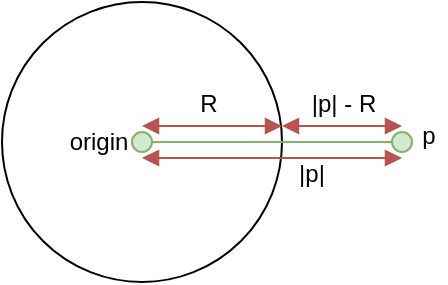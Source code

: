 <mxfile version="15.4.0" type="device"><diagram id="4mGxhP4kGzLFXmiEG6Kd" name="Page-1"><mxGraphModel dx="1110" dy="791" grid="1" gridSize="5" guides="1" tooltips="1" connect="1" arrows="1" fold="1" page="1" pageScale="1" pageWidth="827" pageHeight="1169" math="0" shadow="0"><root><mxCell id="0"/><mxCell id="1" parent="0"/><mxCell id="HZk2pKQpFWLE6bh72Rgh-17" value="" style="ellipse;whiteSpace=wrap;html=1;aspect=fixed;fillColor=none;" parent="1" vertex="1"><mxGeometry x="-660" y="500" width="140" height="140" as="geometry"/></mxCell><mxCell id="HZk2pKQpFWLE6bh72Rgh-22" value="" style="ellipse;whiteSpace=wrap;html=1;aspect=fixed;fillColor=#d5e8d4;strokeColor=#82b366;" parent="1" vertex="1"><mxGeometry x="-595" y="565" width="10" height="10" as="geometry"/></mxCell><mxCell id="HZk2pKQpFWLE6bh72Rgh-44" value="origin" style="text;html=1;strokeColor=none;fillColor=none;align=center;verticalAlign=middle;whiteSpace=wrap;rounded=0;" parent="1" vertex="1"><mxGeometry x="-620" y="562" width="16.58" height="16" as="geometry"/></mxCell><mxCell id="VR2ZK_J014Hqw7ddrdmJ-1" value="" style="endArrow=none;html=1;rounded=0;edgeStyle=orthogonalEdgeStyle;fillColor=#d5e8d4;strokeColor=#82b366;" edge="1" parent="1" source="HZk2pKQpFWLE6bh72Rgh-22"><mxGeometry width="50" height="50" relative="1" as="geometry"><mxPoint x="-595" y="440.17" as="sourcePoint"/><mxPoint x="-460" y="570" as="targetPoint"/></mxGeometry></mxCell><mxCell id="VR2ZK_J014Hqw7ddrdmJ-4" value="" style="ellipse;whiteSpace=wrap;html=1;aspect=fixed;fillColor=#d5e8d4;strokeColor=#82b366;" vertex="1" parent="1"><mxGeometry x="-465" y="565" width="10" height="10" as="geometry"/></mxCell><mxCell id="VR2ZK_J014Hqw7ddrdmJ-5" value="p" style="text;html=1;strokeColor=none;fillColor=none;align=center;verticalAlign=middle;whiteSpace=wrap;rounded=0;" vertex="1" parent="1"><mxGeometry x="-455" y="559" width="16.58" height="16" as="geometry"/></mxCell><mxCell id="VR2ZK_J014Hqw7ddrdmJ-7" value="R" style="text;html=1;strokeColor=none;fillColor=none;align=center;verticalAlign=middle;whiteSpace=wrap;rounded=0;" vertex="1" parent="1"><mxGeometry x="-565" y="543" width="16.58" height="16" as="geometry"/></mxCell><mxCell id="VR2ZK_J014Hqw7ddrdmJ-8" value="" style="endArrow=block;html=1;rounded=0;edgeStyle=orthogonalEdgeStyle;fillColor=#f8cecc;strokeColor=#b85450;startArrow=block;startFill=1;endFill=1;" edge="1" parent="1"><mxGeometry width="50" height="50" relative="1" as="geometry"><mxPoint x="-590" y="578" as="sourcePoint"/><mxPoint x="-460" y="578" as="targetPoint"/></mxGeometry></mxCell><mxCell id="VR2ZK_J014Hqw7ddrdmJ-9" value="" style="endArrow=block;html=1;rounded=0;edgeStyle=orthogonalEdgeStyle;fillColor=#f8cecc;strokeColor=#b85450;startArrow=block;startFill=1;endFill=1;" edge="1" parent="1"><mxGeometry width="50" height="50" relative="1" as="geometry"><mxPoint x="-590" y="562" as="sourcePoint"/><mxPoint x="-520" y="562" as="targetPoint"/></mxGeometry></mxCell><mxCell id="VR2ZK_J014Hqw7ddrdmJ-10" value="" style="endArrow=block;html=1;rounded=0;edgeStyle=orthogonalEdgeStyle;fillColor=#f8cecc;strokeColor=#b85450;startArrow=block;startFill=1;endFill=1;" edge="1" parent="1"><mxGeometry width="50" height="50" relative="1" as="geometry"><mxPoint x="-520" y="562" as="sourcePoint"/><mxPoint x="-460" y="562" as="targetPoint"/></mxGeometry></mxCell><mxCell id="VR2ZK_J014Hqw7ddrdmJ-11" value="|p| - R" style="text;html=1;strokeColor=none;fillColor=none;align=center;verticalAlign=middle;whiteSpace=wrap;rounded=0;" vertex="1" parent="1"><mxGeometry x="-510" y="543" width="41.58" height="16" as="geometry"/></mxCell><mxCell id="VR2ZK_J014Hqw7ddrdmJ-12" value="|p|" style="text;html=1;strokeColor=none;fillColor=none;align=center;verticalAlign=middle;whiteSpace=wrap;rounded=0;" vertex="1" parent="1"><mxGeometry x="-515" y="578" width="20" height="16" as="geometry"/></mxCell></root></mxGraphModel></diagram></mxfile>